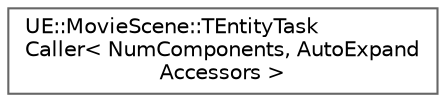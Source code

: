 digraph "Graphical Class Hierarchy"
{
 // INTERACTIVE_SVG=YES
 // LATEX_PDF_SIZE
  bgcolor="transparent";
  edge [fontname=Helvetica,fontsize=10,labelfontname=Helvetica,labelfontsize=10];
  node [fontname=Helvetica,fontsize=10,shape=box,height=0.2,width=0.4];
  rankdir="LR";
  Node0 [id="Node000000",label="UE::MovieScene::TEntityTask\lCaller\< NumComponents, AutoExpand\lAccessors \>",height=0.2,width=0.4,color="grey40", fillcolor="white", style="filled",URL="$d5/d1a/structUE_1_1MovieScene_1_1TEntityTaskCaller.html",tooltip=" "];
}
